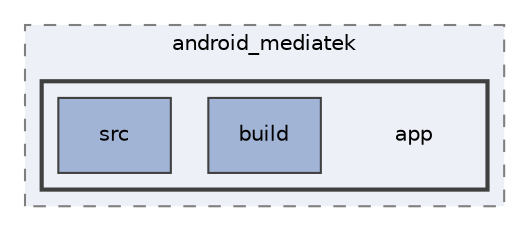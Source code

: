 digraph "C:/Users/Ydrani/AndroidStudioProjects/android_mediatek/app"
{
 // LATEX_PDF_SIZE
  edge [fontname="Helvetica",fontsize="10",labelfontname="Helvetica",labelfontsize="10"];
  node [fontname="Helvetica",fontsize="10",shape=record];
  compound=true
  subgraph clusterdir_b370146a9df91746a019cf7a3eac8672 {
    graph [ bgcolor="#edf0f7", pencolor="grey50", style="filled,dashed,", label="android_mediatek", fontname="Helvetica", fontsize="10", URL="dir_b370146a9df91746a019cf7a3eac8672.html"]
  subgraph clusterdir_927fedaecdbd5b4849bd8bdf0ae71615 {
    graph [ bgcolor="#edf0f7", pencolor="grey25", style="filled,bold,", label="", fontname="Helvetica", fontsize="10", URL="dir_927fedaecdbd5b4849bd8bdf0ae71615.html"]
    dir_927fedaecdbd5b4849bd8bdf0ae71615 [shape=plaintext, label="app"];
  dir_fe247ce0d3534385f577cc60262e8db3 [shape=box, label="build", style="filled,", fillcolor="#a2b4d6", color="grey25", URL="dir_fe247ce0d3534385f577cc60262e8db3.html"];
  dir_6db662dc215db1fc44fbfac097a0856e [shape=box, label="src", style="filled,", fillcolor="#a2b4d6", color="grey25", URL="dir_6db662dc215db1fc44fbfac097a0856e.html"];
  }
  }
}

